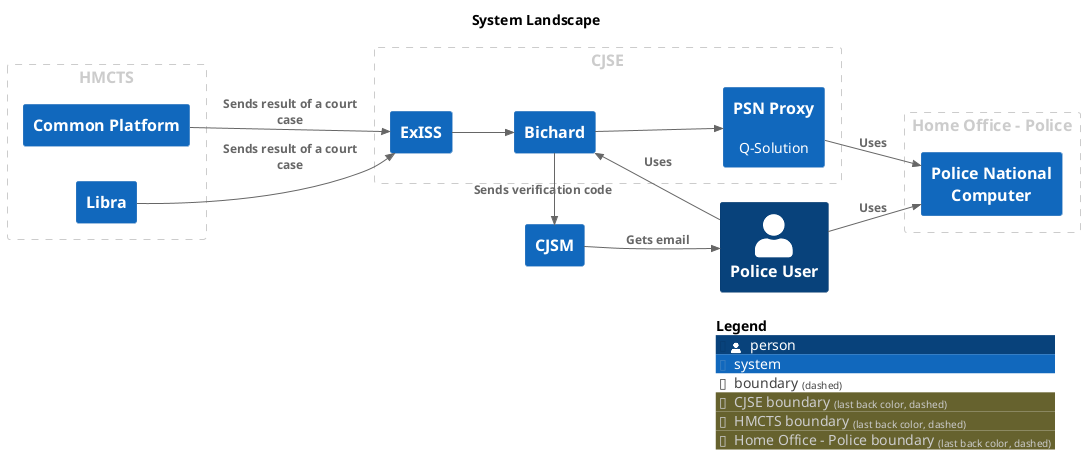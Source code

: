@startuml
set separator none
title System Landscape

left to right direction

!include <C4/C4>
!include <C4/C4_Context>

AddBoundaryTag("CJSE", $borderColor="#cccccc", $fontColor="#cccccc", $borderStyle="dashed")
Boundary(group_1, "CJSE", $tags="CJSE") {
  System(Bichard, "Bichard", $descr="", $tags="", $link="")
  System(PSNProxy, "PSN Proxy", $descr="Q-Solution", $tags="", $link="")
  System(ExISS, "ExISS", $descr="", $tags="", $link="")
}

AddBoundaryTag("HMCTS", $borderColor="#cccccc", $fontColor="#cccccc", $borderStyle="dashed")
Boundary(group_2, "HMCTS", $tags="HMCTS") {
  System(CommonPlatform, "Common Platform", $descr="", $tags="", $link="")
  System(Libra, "Libra", $descr="", $tags="", $link="")
}

AddBoundaryTag("Home Office - Police", $borderColor="#cccccc", $fontColor="#cccccc", $borderStyle="dashed")
Boundary(group_3, "Home Office - Police", $tags="Home Office - Police") {
  System(PoliceNationalComputer, "Police National Computer", $descr="", $tags="", $link="")
}

Person(PoliceUser, "Police User", $descr="", $tags="", $link="")
System(CJSM, "CJSM", $descr="", $tags="", $link="")

Rel(PoliceUser, PoliceNationalComputer, "Uses", $techn="", $tags="", $link="")
Rel(PoliceUser, Bichard, "Uses", $techn="", $tags="", $link="")
Rel(CJSM, PoliceUser, "Gets email", $techn="", $tags="", $link="")
Rel(CommonPlatform, ExISS, "Sends result of a court case", $techn="", $tags="", $link="")
Rel(Libra, ExISS, "Sends result of a court case", $techn="", $tags="", $link="")
Rel(PSNProxy, PoliceNationalComputer, "Uses", $techn="", $tags="", $link="")
Rel(Bichard, PSNProxy, "", $techn="", $tags="", $link="")
Rel(Bichard, CJSM, "Sends verification code", $techn="", $tags="", $link="")
Rel(ExISS, Bichard, "", $techn="", $tags="", $link="")

SHOW_LEGEND(true)
@enduml